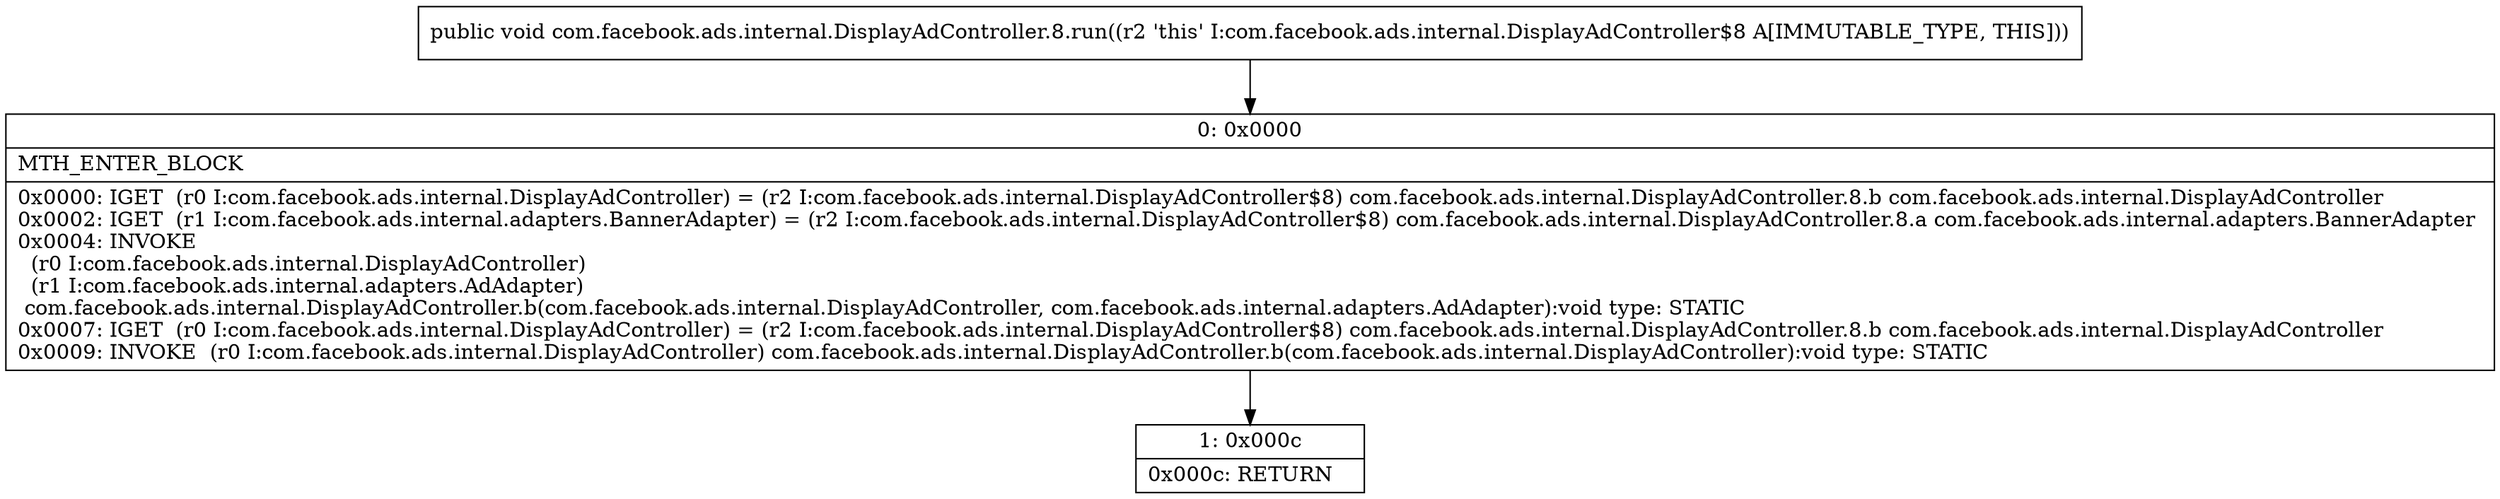digraph "CFG forcom.facebook.ads.internal.DisplayAdController.8.run()V" {
Node_0 [shape=record,label="{0\:\ 0x0000|MTH_ENTER_BLOCK\l|0x0000: IGET  (r0 I:com.facebook.ads.internal.DisplayAdController) = (r2 I:com.facebook.ads.internal.DisplayAdController$8) com.facebook.ads.internal.DisplayAdController.8.b com.facebook.ads.internal.DisplayAdController \l0x0002: IGET  (r1 I:com.facebook.ads.internal.adapters.BannerAdapter) = (r2 I:com.facebook.ads.internal.DisplayAdController$8) com.facebook.ads.internal.DisplayAdController.8.a com.facebook.ads.internal.adapters.BannerAdapter \l0x0004: INVOKE  \l  (r0 I:com.facebook.ads.internal.DisplayAdController)\l  (r1 I:com.facebook.ads.internal.adapters.AdAdapter)\l com.facebook.ads.internal.DisplayAdController.b(com.facebook.ads.internal.DisplayAdController, com.facebook.ads.internal.adapters.AdAdapter):void type: STATIC \l0x0007: IGET  (r0 I:com.facebook.ads.internal.DisplayAdController) = (r2 I:com.facebook.ads.internal.DisplayAdController$8) com.facebook.ads.internal.DisplayAdController.8.b com.facebook.ads.internal.DisplayAdController \l0x0009: INVOKE  (r0 I:com.facebook.ads.internal.DisplayAdController) com.facebook.ads.internal.DisplayAdController.b(com.facebook.ads.internal.DisplayAdController):void type: STATIC \l}"];
Node_1 [shape=record,label="{1\:\ 0x000c|0x000c: RETURN   \l}"];
MethodNode[shape=record,label="{public void com.facebook.ads.internal.DisplayAdController.8.run((r2 'this' I:com.facebook.ads.internal.DisplayAdController$8 A[IMMUTABLE_TYPE, THIS])) }"];
MethodNode -> Node_0;
Node_0 -> Node_1;
}

